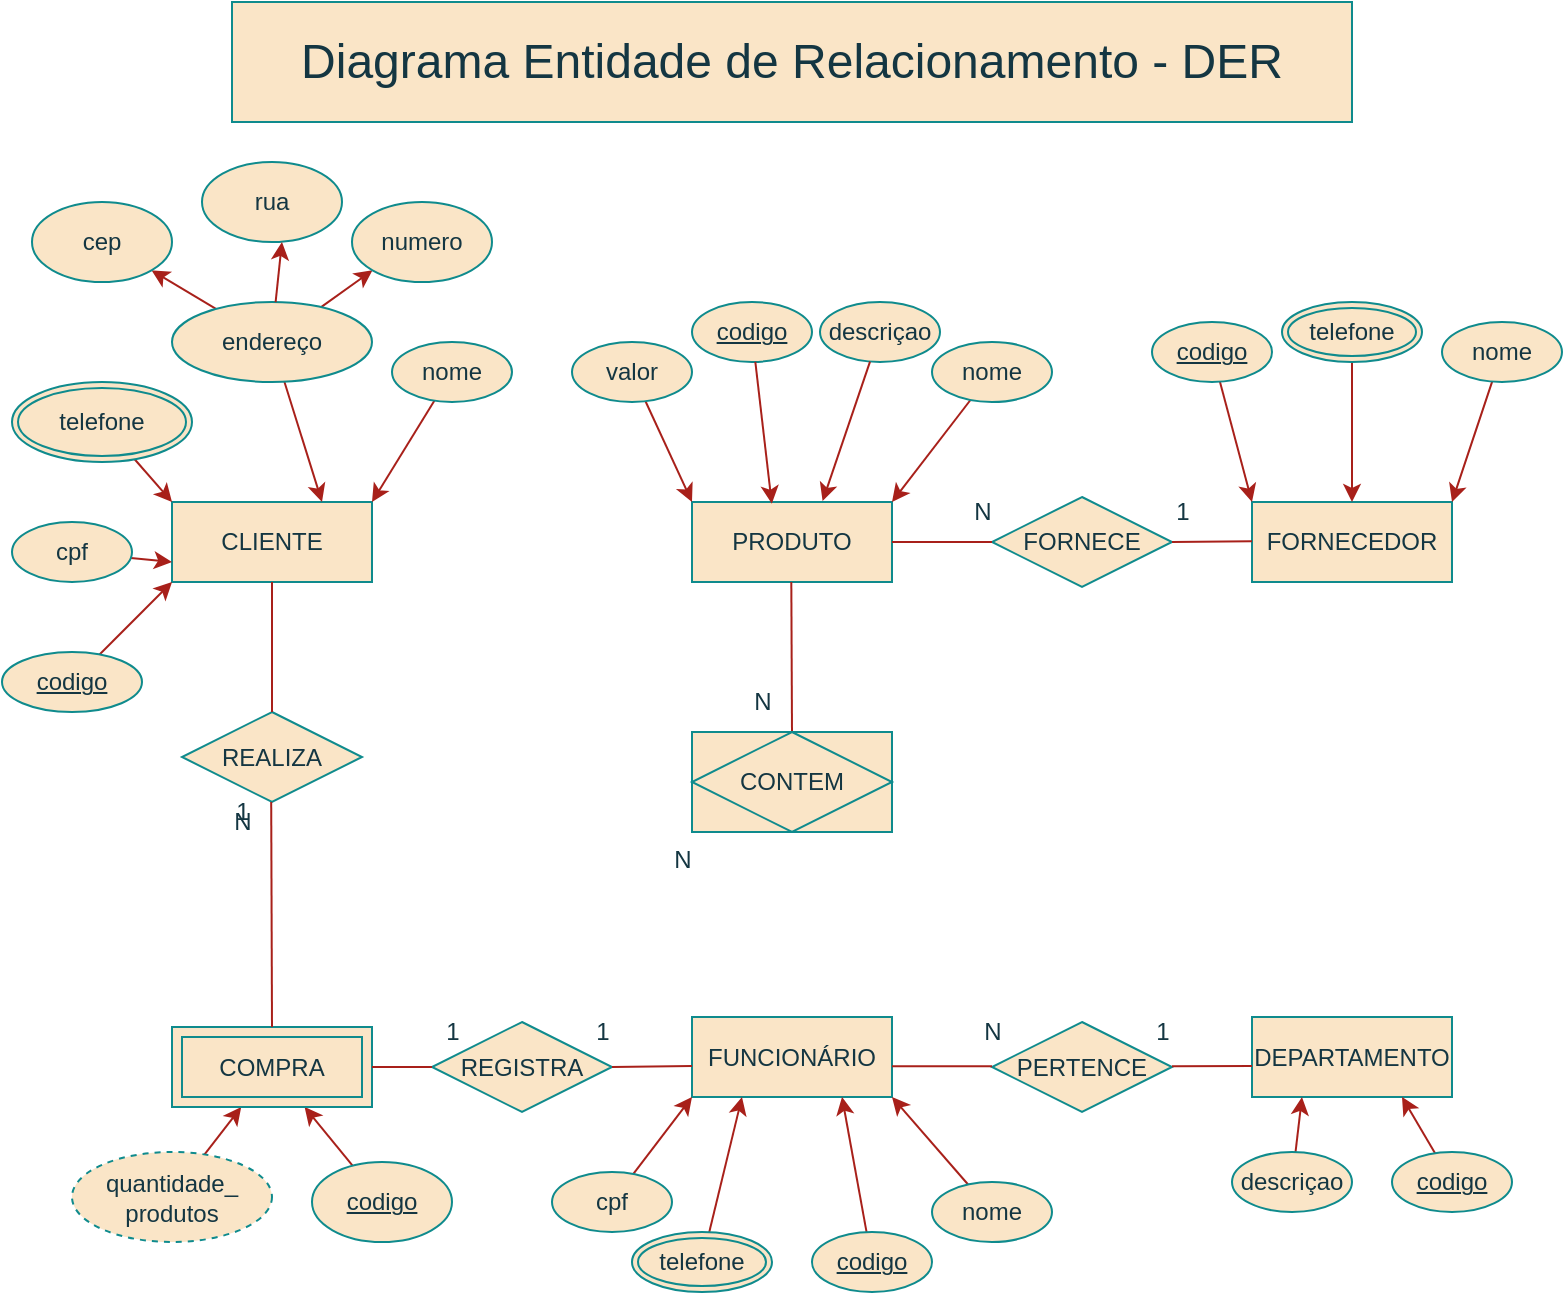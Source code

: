 <mxfile version="22.0.8" type="github">
  <diagram name="Página-1" id="IMEDKM5bIkjh9OdjRMLO">
    <mxGraphModel dx="924" dy="814" grid="1" gridSize="10" guides="1" tooltips="1" connect="1" arrows="1" fold="1" page="1" pageScale="1" pageWidth="827" pageHeight="1169" background="#ffffff" math="0" shadow="0">
      <root>
        <mxCell id="0" />
        <mxCell id="1" parent="0" />
        <mxCell id="KY1i9Dw7RubP44WJ-s88-1" value="DEPARTAMENTO" style="whiteSpace=wrap;html=1;align=center;fillColor=#FAE5C7;fontColor=#143642;rounded=0;labelBackgroundColor=none;strokeColor=#0F8B8D;" parent="1" vertex="1">
          <mxGeometry x="630" y="677.5" width="100" height="40" as="geometry" />
        </mxCell>
        <mxCell id="KY1i9Dw7RubP44WJ-s88-2" value="FUNCIONÁRIO" style="whiteSpace=wrap;html=1;align=center;fontColor=#143642;strokeColor=#0F8B8D;fillColor=#FAE5C7;rounded=0;labelBackgroundColor=none;" parent="1" vertex="1">
          <mxGeometry x="350" y="677.5" width="100" height="40" as="geometry" />
        </mxCell>
        <mxCell id="KY1i9Dw7RubP44WJ-s88-3" value="CLIENTE" style="whiteSpace=wrap;html=1;align=center;fillColor=#FAE5C7;fontColor=#143642;rounded=0;labelBackgroundColor=none;strokeColor=#0F8B8D;" parent="1" vertex="1">
          <mxGeometry x="90" y="420" width="100" height="40" as="geometry" />
        </mxCell>
        <mxCell id="KY1i9Dw7RubP44WJ-s88-4" value="FORNECEDOR" style="whiteSpace=wrap;html=1;align=center;fillColor=#FAE5C7;fontColor=#143642;rounded=0;labelBackgroundColor=none;strokeColor=#0F8B8D;" parent="1" vertex="1">
          <mxGeometry x="630" y="420" width="100" height="40" as="geometry" />
        </mxCell>
        <mxCell id="KY1i9Dw7RubP44WJ-s88-5" value="PRODUTO" style="whiteSpace=wrap;html=1;align=center;fillColor=#FAE5C7;fontColor=#143642;rounded=0;labelBackgroundColor=none;strokeColor=#0F8B8D;" parent="1" vertex="1">
          <mxGeometry x="350" y="420" width="100" height="40" as="geometry" />
        </mxCell>
        <mxCell id="KY1i9Dw7RubP44WJ-s88-57" style="edgeStyle=none;rounded=0;orthogonalLoop=1;jettySize=auto;html=1;entryX=1;entryY=0;entryDx=0;entryDy=0;labelBackgroundColor=none;strokeColor=#A8201A;fontColor=default;" parent="1" source="KY1i9Dw7RubP44WJ-s88-8" target="KY1i9Dw7RubP44WJ-s88-3" edge="1">
          <mxGeometry relative="1" as="geometry" />
        </mxCell>
        <mxCell id="KY1i9Dw7RubP44WJ-s88-8" value="nome" style="ellipse;whiteSpace=wrap;html=1;align=center;rounded=0;labelBackgroundColor=none;fillColor=#FAE5C7;strokeColor=#0F8B8D;fontColor=#143642;" parent="1" vertex="1">
          <mxGeometry x="200" y="340" width="60" height="30" as="geometry" />
        </mxCell>
        <mxCell id="KY1i9Dw7RubP44WJ-s88-78" style="edgeStyle=none;rounded=0;orthogonalLoop=1;jettySize=auto;html=1;entryX=0;entryY=0.75;entryDx=0;entryDy=0;labelBackgroundColor=none;strokeColor=#A8201A;fontColor=default;" parent="1" source="KY1i9Dw7RubP44WJ-s88-10" target="KY1i9Dw7RubP44WJ-s88-3" edge="1">
          <mxGeometry relative="1" as="geometry" />
        </mxCell>
        <mxCell id="KY1i9Dw7RubP44WJ-s88-10" value="cpf" style="ellipse;whiteSpace=wrap;html=1;align=center;rounded=0;labelBackgroundColor=none;fillColor=#FAE5C7;strokeColor=#0F8B8D;fontColor=#143642;" parent="1" vertex="1">
          <mxGeometry x="10" y="430" width="60" height="30" as="geometry" />
        </mxCell>
        <mxCell id="QuL3g3peAoq7LIXX1I4P-8" value="" style="edgeStyle=none;rounded=0;orthogonalLoop=1;jettySize=auto;html=1;labelBackgroundColor=none;strokeColor=#A8201A;fontColor=default;" edge="1" parent="1" source="KY1i9Dw7RubP44WJ-s88-12" target="QuL3g3peAoq7LIXX1I4P-1">
          <mxGeometry relative="1" as="geometry" />
        </mxCell>
        <mxCell id="KY1i9Dw7RubP44WJ-s88-12" value="codigo" style="ellipse;whiteSpace=wrap;html=1;align=center;fontStyle=4;rounded=0;labelBackgroundColor=none;fillColor=#FAE5C7;strokeColor=#0F8B8D;fontColor=#143642;" parent="1" vertex="1">
          <mxGeometry x="160" y="750" width="70" height="40" as="geometry" />
        </mxCell>
        <mxCell id="HXidyp4uJ40P23BWvVWS-1" style="edgeStyle=none;rounded=0;orthogonalLoop=1;jettySize=auto;html=1;entryX=0;entryY=1;entryDx=0;entryDy=0;strokeColor=#A8201A;fontColor=default;fillColor=#FAE5C7;labelBackgroundColor=none;" parent="1" source="KY1i9Dw7RubP44WJ-s88-14" target="KY1i9Dw7RubP44WJ-s88-3" edge="1">
          <mxGeometry relative="1" as="geometry" />
        </mxCell>
        <mxCell id="KY1i9Dw7RubP44WJ-s88-14" value="codigo" style="ellipse;whiteSpace=wrap;html=1;align=center;fontStyle=4;rounded=0;labelBackgroundColor=none;fillColor=#FAE5C7;strokeColor=#0F8B8D;fontColor=#143642;" parent="1" vertex="1">
          <mxGeometry x="5" y="495" width="70" height="30" as="geometry" />
        </mxCell>
        <mxCell id="QuL3g3peAoq7LIXX1I4P-7" value="" style="edgeStyle=none;rounded=0;orthogonalLoop=1;jettySize=auto;html=1;labelBackgroundColor=none;strokeColor=#A8201A;fontColor=default;" edge="1" parent="1" source="KY1i9Dw7RubP44WJ-s88-16" target="QuL3g3peAoq7LIXX1I4P-1">
          <mxGeometry relative="1" as="geometry" />
        </mxCell>
        <mxCell id="KY1i9Dw7RubP44WJ-s88-16" value="quantidade_&lt;br&gt;produtos" style="ellipse;whiteSpace=wrap;html=1;align=center;dashed=1;rounded=0;labelBackgroundColor=none;fillColor=#FAE5C7;strokeColor=#0F8B8D;fontColor=#143642;" parent="1" vertex="1">
          <mxGeometry x="40" y="745" width="100" height="45" as="geometry" />
        </mxCell>
        <mxCell id="KY1i9Dw7RubP44WJ-s88-17" style="edgeStyle=none;rounded=0;orthogonalLoop=1;jettySize=auto;html=1;entryX=0;entryY=0;entryDx=0;entryDy=0;labelBackgroundColor=none;strokeColor=#A8201A;fontColor=default;" parent="1" source="KY1i9Dw7RubP44WJ-s88-18" target="KY1i9Dw7RubP44WJ-s88-3" edge="1">
          <mxGeometry relative="1" as="geometry" />
        </mxCell>
        <mxCell id="KY1i9Dw7RubP44WJ-s88-18" value="telefone" style="ellipse;shape=doubleEllipse;margin=3;whiteSpace=wrap;html=1;align=center;rounded=0;labelBackgroundColor=none;fillColor=#FAE5C7;strokeColor=#0F8B8D;fontColor=#143642;" parent="1" vertex="1">
          <mxGeometry x="10" y="360" width="90" height="40" as="geometry" />
        </mxCell>
        <mxCell id="KY1i9Dw7RubP44WJ-s88-19" style="edgeStyle=none;rounded=0;orthogonalLoop=1;jettySize=auto;html=1;entryX=0.75;entryY=0;entryDx=0;entryDy=0;labelBackgroundColor=none;strokeColor=#A8201A;fontColor=default;" parent="1" source="KY1i9Dw7RubP44WJ-s88-22" target="KY1i9Dw7RubP44WJ-s88-3" edge="1">
          <mxGeometry relative="1" as="geometry" />
        </mxCell>
        <mxCell id="KY1i9Dw7RubP44WJ-s88-20" style="edgeStyle=none;rounded=0;orthogonalLoop=1;jettySize=auto;html=1;entryX=1;entryY=1;entryDx=0;entryDy=0;labelBackgroundColor=none;strokeColor=#A8201A;fontColor=default;" parent="1" source="KY1i9Dw7RubP44WJ-s88-22" target="KY1i9Dw7RubP44WJ-s88-23" edge="1">
          <mxGeometry relative="1" as="geometry" />
        </mxCell>
        <mxCell id="KY1i9Dw7RubP44WJ-s88-21" style="edgeStyle=none;rounded=0;orthogonalLoop=1;jettySize=auto;html=1;entryX=0;entryY=1;entryDx=0;entryDy=0;labelBackgroundColor=none;strokeColor=#A8201A;fontColor=default;" parent="1" source="KY1i9Dw7RubP44WJ-s88-22" target="KY1i9Dw7RubP44WJ-s88-25" edge="1">
          <mxGeometry relative="1" as="geometry" />
        </mxCell>
        <mxCell id="KY1i9Dw7RubP44WJ-s88-22" value="endereço" style="ellipse;whiteSpace=wrap;html=1;align=center;rounded=0;labelBackgroundColor=none;fillColor=#FAE5C7;strokeColor=#0F8B8D;fontColor=#143642;" parent="1" vertex="1">
          <mxGeometry x="90" y="320" width="100" height="40" as="geometry" />
        </mxCell>
        <mxCell id="KY1i9Dw7RubP44WJ-s88-23" value="cep" style="ellipse;whiteSpace=wrap;html=1;align=center;rounded=0;labelBackgroundColor=none;fillColor=#FAE5C7;strokeColor=#0F8B8D;fontColor=#143642;" parent="1" vertex="1">
          <mxGeometry x="20" y="270" width="70" height="40" as="geometry" />
        </mxCell>
        <mxCell id="KY1i9Dw7RubP44WJ-s88-24" value="rua" style="ellipse;whiteSpace=wrap;html=1;align=center;rounded=0;labelBackgroundColor=none;fillColor=#FAE5C7;strokeColor=#0F8B8D;fontColor=#143642;" parent="1" vertex="1">
          <mxGeometry x="105" y="250" width="70" height="40" as="geometry" />
        </mxCell>
        <mxCell id="KY1i9Dw7RubP44WJ-s88-25" value="numero" style="ellipse;whiteSpace=wrap;html=1;align=center;rounded=0;labelBackgroundColor=none;fillColor=#FAE5C7;strokeColor=#0F8B8D;fontColor=#143642;" parent="1" vertex="1">
          <mxGeometry x="180" y="270" width="70" height="40" as="geometry" />
        </mxCell>
        <mxCell id="KY1i9Dw7RubP44WJ-s88-27" value="descriçao" style="ellipse;whiteSpace=wrap;html=1;align=center;fontStyle=0;rounded=0;labelBackgroundColor=none;fillColor=#FAE5C7;strokeColor=#0F8B8D;fontColor=#143642;" parent="1" vertex="1">
          <mxGeometry x="414" y="320" width="60" height="30" as="geometry" />
        </mxCell>
        <mxCell id="KY1i9Dw7RubP44WJ-s88-67" style="edgeStyle=none;rounded=0;orthogonalLoop=1;jettySize=auto;html=1;entryX=0;entryY=0;entryDx=0;entryDy=0;labelBackgroundColor=none;strokeColor=#A8201A;fontColor=default;" parent="1" source="KY1i9Dw7RubP44WJ-s88-29" target="KY1i9Dw7RubP44WJ-s88-5" edge="1">
          <mxGeometry relative="1" as="geometry" />
        </mxCell>
        <mxCell id="KY1i9Dw7RubP44WJ-s88-29" value="valor" style="ellipse;whiteSpace=wrap;html=1;align=center;rounded=0;labelBackgroundColor=none;fillColor=#FAE5C7;strokeColor=#0F8B8D;fontColor=#143642;" parent="1" vertex="1">
          <mxGeometry x="290" y="340" width="60" height="30" as="geometry" />
        </mxCell>
        <mxCell id="KY1i9Dw7RubP44WJ-s88-69" style="edgeStyle=none;rounded=0;orthogonalLoop=1;jettySize=auto;html=1;entryX=1;entryY=0;entryDx=0;entryDy=0;labelBackgroundColor=none;strokeColor=#A8201A;fontColor=default;" parent="1" source="KY1i9Dw7RubP44WJ-s88-31" target="KY1i9Dw7RubP44WJ-s88-5" edge="1">
          <mxGeometry relative="1" as="geometry" />
        </mxCell>
        <mxCell id="KY1i9Dw7RubP44WJ-s88-31" value="nome" style="ellipse;whiteSpace=wrap;html=1;align=center;rounded=0;labelBackgroundColor=none;fillColor=#FAE5C7;strokeColor=#0F8B8D;fontColor=#143642;" parent="1" vertex="1">
          <mxGeometry x="470" y="340" width="60" height="30" as="geometry" />
        </mxCell>
        <mxCell id="KY1i9Dw7RubP44WJ-s88-33" value="codigo" style="ellipse;whiteSpace=wrap;html=1;align=center;fontStyle=4;rounded=0;labelBackgroundColor=none;fillColor=#FAE5C7;strokeColor=#0F8B8D;fontColor=#143642;" parent="1" vertex="1">
          <mxGeometry x="350" y="320" width="60" height="30" as="geometry" />
        </mxCell>
        <mxCell id="KY1i9Dw7RubP44WJ-s88-34" style="edgeStyle=none;rounded=0;orthogonalLoop=1;jettySize=auto;html=1;entryX=0.571;entryY=1;entryDx=0;entryDy=0;entryPerimeter=0;labelBackgroundColor=none;strokeColor=#A8201A;fontColor=default;" parent="1" source="KY1i9Dw7RubP44WJ-s88-22" target="KY1i9Dw7RubP44WJ-s88-24" edge="1">
          <mxGeometry relative="1" as="geometry" />
        </mxCell>
        <mxCell id="KY1i9Dw7RubP44WJ-s88-35" style="edgeStyle=none;rounded=0;orthogonalLoop=1;jettySize=auto;html=1;entryX=1;entryY=1;entryDx=0;entryDy=0;labelBackgroundColor=none;strokeColor=#A8201A;fontColor=default;" parent="1" source="KY1i9Dw7RubP44WJ-s88-36" target="KY1i9Dw7RubP44WJ-s88-2" edge="1">
          <mxGeometry relative="1" as="geometry" />
        </mxCell>
        <mxCell id="KY1i9Dw7RubP44WJ-s88-36" value="nome" style="ellipse;whiteSpace=wrap;html=1;align=center;rounded=0;labelBackgroundColor=none;fillColor=#FAE5C7;strokeColor=#0F8B8D;fontColor=#143642;" parent="1" vertex="1">
          <mxGeometry x="470" y="760" width="60" height="30" as="geometry" />
        </mxCell>
        <mxCell id="KY1i9Dw7RubP44WJ-s88-83" style="edgeStyle=none;rounded=0;orthogonalLoop=1;jettySize=auto;html=1;entryX=0.75;entryY=1;entryDx=0;entryDy=0;labelBackgroundColor=none;strokeColor=#A8201A;fontColor=default;" parent="1" source="KY1i9Dw7RubP44WJ-s88-38" target="KY1i9Dw7RubP44WJ-s88-2" edge="1">
          <mxGeometry relative="1" as="geometry" />
        </mxCell>
        <mxCell id="KY1i9Dw7RubP44WJ-s88-38" value="codigo" style="ellipse;whiteSpace=wrap;html=1;align=center;fontStyle=4;rounded=0;labelBackgroundColor=none;fillColor=#FAE5C7;strokeColor=#0F8B8D;fontColor=#143642;" parent="1" vertex="1">
          <mxGeometry x="410" y="785" width="60" height="30" as="geometry" />
        </mxCell>
        <mxCell id="KY1i9Dw7RubP44WJ-s88-39" style="edgeStyle=none;rounded=0;orthogonalLoop=1;jettySize=auto;html=1;entryX=0;entryY=1;entryDx=0;entryDy=0;labelBackgroundColor=none;strokeColor=#A8201A;fontColor=default;" parent="1" source="KY1i9Dw7RubP44WJ-s88-40" target="KY1i9Dw7RubP44WJ-s88-2" edge="1">
          <mxGeometry relative="1" as="geometry" />
        </mxCell>
        <mxCell id="KY1i9Dw7RubP44WJ-s88-40" value="cpf" style="ellipse;whiteSpace=wrap;html=1;align=center;rounded=0;labelBackgroundColor=none;fillColor=#FAE5C7;strokeColor=#0F8B8D;fontColor=#143642;" parent="1" vertex="1">
          <mxGeometry x="280" y="755" width="60" height="30" as="geometry" />
        </mxCell>
        <mxCell id="KY1i9Dw7RubP44WJ-s88-82" style="edgeStyle=none;rounded=0;orthogonalLoop=1;jettySize=auto;html=1;entryX=0.25;entryY=1;entryDx=0;entryDy=0;labelBackgroundColor=none;strokeColor=#A8201A;fontColor=default;" parent="1" source="KY1i9Dw7RubP44WJ-s88-42" target="KY1i9Dw7RubP44WJ-s88-2" edge="1">
          <mxGeometry relative="1" as="geometry" />
        </mxCell>
        <mxCell id="KY1i9Dw7RubP44WJ-s88-42" value="telefone" style="ellipse;shape=doubleEllipse;margin=3;whiteSpace=wrap;html=1;align=center;rounded=0;labelBackgroundColor=none;fillColor=#FAE5C7;strokeColor=#0F8B8D;fontColor=#143642;" parent="1" vertex="1">
          <mxGeometry x="320" y="785" width="70" height="30" as="geometry" />
        </mxCell>
        <mxCell id="KY1i9Dw7RubP44WJ-s88-76" style="edgeStyle=none;rounded=0;orthogonalLoop=1;jettySize=auto;html=1;entryX=0;entryY=0;entryDx=0;entryDy=0;labelBackgroundColor=none;strokeColor=#A8201A;fontColor=default;" parent="1" source="KY1i9Dw7RubP44WJ-s88-44" target="KY1i9Dw7RubP44WJ-s88-4" edge="1">
          <mxGeometry relative="1" as="geometry" />
        </mxCell>
        <mxCell id="KY1i9Dw7RubP44WJ-s88-44" value="codigo" style="ellipse;whiteSpace=wrap;html=1;align=center;fontStyle=4;rounded=0;labelBackgroundColor=none;fillColor=#FAE5C7;strokeColor=#0F8B8D;fontColor=#143642;" parent="1" vertex="1">
          <mxGeometry x="580" y="330" width="60" height="30" as="geometry" />
        </mxCell>
        <mxCell id="KY1i9Dw7RubP44WJ-s88-74" style="edgeStyle=none;rounded=0;orthogonalLoop=1;jettySize=auto;html=1;entryX=1;entryY=0;entryDx=0;entryDy=0;labelBackgroundColor=none;strokeColor=#A8201A;fontColor=default;" parent="1" source="KY1i9Dw7RubP44WJ-s88-46" target="KY1i9Dw7RubP44WJ-s88-4" edge="1">
          <mxGeometry relative="1" as="geometry" />
        </mxCell>
        <mxCell id="KY1i9Dw7RubP44WJ-s88-46" value="nome" style="ellipse;whiteSpace=wrap;html=1;align=center;rounded=0;labelBackgroundColor=none;fillColor=#FAE5C7;strokeColor=#0F8B8D;fontColor=#143642;" parent="1" vertex="1">
          <mxGeometry x="725" y="330" width="60" height="30" as="geometry" />
        </mxCell>
        <mxCell id="KY1i9Dw7RubP44WJ-s88-75" style="edgeStyle=none;rounded=0;orthogonalLoop=1;jettySize=auto;html=1;entryX=0.5;entryY=0;entryDx=0;entryDy=0;labelBackgroundColor=none;strokeColor=#A8201A;fontColor=default;" parent="1" source="KY1i9Dw7RubP44WJ-s88-48" target="KY1i9Dw7RubP44WJ-s88-4" edge="1">
          <mxGeometry relative="1" as="geometry" />
        </mxCell>
        <mxCell id="KY1i9Dw7RubP44WJ-s88-48" value="telefone" style="ellipse;shape=doubleEllipse;margin=3;whiteSpace=wrap;html=1;align=center;rounded=0;labelBackgroundColor=none;fillColor=#FAE5C7;strokeColor=#0F8B8D;fontColor=#143642;" parent="1" vertex="1">
          <mxGeometry x="645" y="320" width="70" height="30" as="geometry" />
        </mxCell>
        <mxCell id="KY1i9Dw7RubP44WJ-s88-49" style="edgeStyle=none;rounded=0;orthogonalLoop=1;jettySize=auto;html=1;entryX=0.25;entryY=1;entryDx=0;entryDy=0;labelBackgroundColor=none;strokeColor=#A8201A;fontColor=default;" parent="1" source="KY1i9Dw7RubP44WJ-s88-50" target="KY1i9Dw7RubP44WJ-s88-1" edge="1">
          <mxGeometry relative="1" as="geometry" />
        </mxCell>
        <mxCell id="KY1i9Dw7RubP44WJ-s88-50" value="descriçao" style="ellipse;whiteSpace=wrap;html=1;align=center;rounded=0;labelBackgroundColor=none;fillColor=#FAE5C7;strokeColor=#0F8B8D;fontColor=#143642;" parent="1" vertex="1">
          <mxGeometry x="620" y="745" width="60" height="30" as="geometry" />
        </mxCell>
        <mxCell id="KY1i9Dw7RubP44WJ-s88-51" style="edgeStyle=none;rounded=0;orthogonalLoop=1;jettySize=auto;html=1;entryX=0.75;entryY=1;entryDx=0;entryDy=0;labelBackgroundColor=none;strokeColor=#A8201A;fontColor=default;" parent="1" source="KY1i9Dw7RubP44WJ-s88-52" target="KY1i9Dw7RubP44WJ-s88-1" edge="1">
          <mxGeometry relative="1" as="geometry" />
        </mxCell>
        <mxCell id="KY1i9Dw7RubP44WJ-s88-52" value="codigo" style="ellipse;whiteSpace=wrap;html=1;align=center;fontStyle=4;rounded=0;labelBackgroundColor=none;fillColor=#FAE5C7;strokeColor=#0F8B8D;fontColor=#143642;" parent="1" vertex="1">
          <mxGeometry x="700" y="745" width="60" height="30" as="geometry" />
        </mxCell>
        <mxCell id="KY1i9Dw7RubP44WJ-s88-62" value="REALIZA" style="shape=rhombus;perimeter=rhombusPerimeter;whiteSpace=wrap;html=1;align=center;strokeColor=#0F8B8D;fontColor=#143642;fillColor=#FAE5C7;rotation=0;rounded=0;labelBackgroundColor=none;" parent="1" vertex="1">
          <mxGeometry x="95" y="525" width="90" height="45" as="geometry" />
        </mxCell>
        <mxCell id="KY1i9Dw7RubP44WJ-s88-63" value="FORNECE" style="shape=rhombus;perimeter=rhombusPerimeter;whiteSpace=wrap;html=1;align=center;strokeColor=#0F8B8D;fontColor=#143642;fillColor=#FAE5C7;rotation=0;rounded=0;labelBackgroundColor=none;" parent="1" vertex="1">
          <mxGeometry x="500" y="417.5" width="90" height="45" as="geometry" />
        </mxCell>
        <mxCell id="KY1i9Dw7RubP44WJ-s88-64" value="PERTENCE" style="shape=rhombus;perimeter=rhombusPerimeter;whiteSpace=wrap;html=1;align=center;strokeColor=#0F8B8D;fontColor=#143642;fillColor=#FAE5C7;rotation=0;rounded=0;labelBackgroundColor=none;" parent="1" vertex="1">
          <mxGeometry x="500" y="680" width="90" height="45" as="geometry" />
        </mxCell>
        <mxCell id="KY1i9Dw7RubP44WJ-s88-65" value="REGISTRA" style="shape=rhombus;perimeter=rhombusPerimeter;whiteSpace=wrap;html=1;align=center;strokeColor=#0F8B8D;fontColor=#143642;fillColor=#FAE5C7;rotation=0;rounded=0;labelBackgroundColor=none;" parent="1" vertex="1">
          <mxGeometry x="220" y="680" width="90" height="45" as="geometry" />
        </mxCell>
        <mxCell id="KY1i9Dw7RubP44WJ-s88-71" style="edgeStyle=none;rounded=0;orthogonalLoop=1;jettySize=auto;html=1;entryX=0.399;entryY=0.021;entryDx=0;entryDy=0;entryPerimeter=0;labelBackgroundColor=none;strokeColor=#A8201A;fontColor=default;" parent="1" source="KY1i9Dw7RubP44WJ-s88-33" target="KY1i9Dw7RubP44WJ-s88-5" edge="1">
          <mxGeometry relative="1" as="geometry" />
        </mxCell>
        <mxCell id="KY1i9Dw7RubP44WJ-s88-72" style="edgeStyle=none;rounded=0;orthogonalLoop=1;jettySize=auto;html=1;entryX=0.653;entryY=-0.011;entryDx=0;entryDy=0;entryPerimeter=0;labelBackgroundColor=none;strokeColor=#A8201A;fontColor=default;" parent="1" source="KY1i9Dw7RubP44WJ-s88-27" target="KY1i9Dw7RubP44WJ-s88-5" edge="1">
          <mxGeometry relative="1" as="geometry" />
        </mxCell>
        <mxCell id="KY1i9Dw7RubP44WJ-s88-85" value="" style="endArrow=none;html=1;rounded=0;entryX=0.5;entryY=0;entryDx=0;entryDy=0;exitX=0.5;exitY=1;exitDx=0;exitDy=0;labelBackgroundColor=none;strokeColor=#A8201A;fontColor=default;" parent="1" source="KY1i9Dw7RubP44WJ-s88-3" target="KY1i9Dw7RubP44WJ-s88-62" edge="1">
          <mxGeometry relative="1" as="geometry">
            <mxPoint x="40" y="550" as="sourcePoint" />
            <mxPoint x="200" y="550" as="targetPoint" />
          </mxGeometry>
        </mxCell>
        <mxCell id="KY1i9Dw7RubP44WJ-s88-89" value="" style="endArrow=none;html=1;rounded=0;entryX=0.5;entryY=0;entryDx=0;entryDy=0;exitX=0.5;exitY=1;exitDx=0;exitDy=0;labelBackgroundColor=none;strokeColor=#A8201A;fontColor=default;" parent="1" target="HXidyp4uJ40P23BWvVWS-10" edge="1">
          <mxGeometry relative="1" as="geometry">
            <mxPoint x="399.66" y="460" as="sourcePoint" />
            <mxPoint x="399.66" y="580" as="targetPoint" />
          </mxGeometry>
        </mxCell>
        <mxCell id="HXidyp4uJ40P23BWvVWS-2" value="" style="endArrow=none;html=1;rounded=0;strokeColor=#A8201A;fontColor=default;fillColor=#FAE5C7;labelBackgroundColor=none;" parent="1" edge="1">
          <mxGeometry relative="1" as="geometry">
            <mxPoint x="450" y="440" as="sourcePoint" />
            <mxPoint x="500" y="440" as="targetPoint" />
          </mxGeometry>
        </mxCell>
        <mxCell id="HXidyp4uJ40P23BWvVWS-3" value="" style="endArrow=none;html=1;rounded=0;strokeColor=#A8201A;fontColor=default;fillColor=#FAE5C7;exitX=1;exitY=0.5;exitDx=0;exitDy=0;labelBackgroundColor=none;" parent="1" source="KY1i9Dw7RubP44WJ-s88-63" edge="1">
          <mxGeometry relative="1" as="geometry">
            <mxPoint x="600" y="440" as="sourcePoint" />
            <mxPoint x="630" y="439.58" as="targetPoint" />
          </mxGeometry>
        </mxCell>
        <mxCell id="HXidyp4uJ40P23BWvVWS-4" value="" style="endArrow=none;html=1;rounded=0;strokeColor=#A8201A;fontColor=default;fillColor=#FAE5C7;labelBackgroundColor=none;" parent="1" edge="1">
          <mxGeometry relative="1" as="geometry">
            <mxPoint x="450" y="702.08" as="sourcePoint" />
            <mxPoint x="500" y="702.08" as="targetPoint" />
          </mxGeometry>
        </mxCell>
        <mxCell id="HXidyp4uJ40P23BWvVWS-6" value="" style="endArrow=none;html=1;rounded=0;strokeColor=#A8201A;fontColor=default;fillColor=#FAE5C7;labelBackgroundColor=none;" parent="1" edge="1">
          <mxGeometry relative="1" as="geometry">
            <mxPoint x="590" y="702.08" as="sourcePoint" />
            <mxPoint x="630" y="702" as="targetPoint" />
          </mxGeometry>
        </mxCell>
        <mxCell id="HXidyp4uJ40P23BWvVWS-8" value="" style="endArrow=none;html=1;rounded=0;strokeColor=#A8201A;fontColor=default;fillColor=#FAE5C7;exitX=1;exitY=0.5;exitDx=0;exitDy=0;labelBackgroundColor=none;" parent="1" source="KY1i9Dw7RubP44WJ-s88-65" edge="1">
          <mxGeometry relative="1" as="geometry">
            <mxPoint x="310" y="700" as="sourcePoint" />
            <mxPoint x="350" y="702" as="targetPoint" />
          </mxGeometry>
        </mxCell>
        <mxCell id="HXidyp4uJ40P23BWvVWS-10" value="CONTEM" style="shape=associativeEntity;whiteSpace=wrap;html=1;align=center;strokeColor=#0F8B8D;fontColor=#143642;fillColor=#FAE5C7;fontSize=12;rounded=0;labelBackgroundColor=none;" parent="1" vertex="1">
          <mxGeometry x="350" y="535" width="100" height="50" as="geometry" />
        </mxCell>
        <mxCell id="HXidyp4uJ40P23BWvVWS-15" value="N" style="text;html=1;align=center;verticalAlign=middle;resizable=0;points=[];autosize=1;strokeColor=none;fillColor=none;fontColor=#143642;rounded=0;labelBackgroundColor=none;" parent="1" vertex="1">
          <mxGeometry x="110" y="565" width="30" height="30" as="geometry" />
        </mxCell>
        <mxCell id="HXidyp4uJ40P23BWvVWS-16" value="1" style="text;html=1;align=center;verticalAlign=middle;resizable=0;points=[];autosize=1;strokeColor=none;fillColor=none;fontColor=#143642;rounded=0;labelBackgroundColor=none;" parent="1" vertex="1">
          <mxGeometry x="110" y="560" width="30" height="30" as="geometry" />
        </mxCell>
        <mxCell id="HXidyp4uJ40P23BWvVWS-17" value="N" style="text;html=1;align=center;verticalAlign=middle;resizable=0;points=[];autosize=1;strokeColor=none;fillColor=none;fontColor=#143642;rounded=0;labelBackgroundColor=none;" parent="1" vertex="1">
          <mxGeometry x="330" y="584" width="30" height="30" as="geometry" />
        </mxCell>
        <mxCell id="HXidyp4uJ40P23BWvVWS-18" value="N" style="text;html=1;align=center;verticalAlign=middle;resizable=0;points=[];autosize=1;strokeColor=none;fillColor=none;fontColor=#143642;rounded=0;labelBackgroundColor=none;" parent="1" vertex="1">
          <mxGeometry x="370" y="505" width="30" height="30" as="geometry" />
        </mxCell>
        <mxCell id="HXidyp4uJ40P23BWvVWS-19" value="1" style="text;html=1;align=center;verticalAlign=middle;resizable=0;points=[];autosize=1;strokeColor=none;fillColor=none;fontColor=#143642;rounded=0;labelBackgroundColor=none;" parent="1" vertex="1">
          <mxGeometry x="215" y="670" width="30" height="30" as="geometry" />
        </mxCell>
        <mxCell id="HXidyp4uJ40P23BWvVWS-20" value="1" style="text;html=1;align=center;verticalAlign=middle;resizable=0;points=[];autosize=1;strokeColor=none;fillColor=none;fontColor=#143642;rounded=0;labelBackgroundColor=none;" parent="1" vertex="1">
          <mxGeometry x="290" y="670" width="30" height="30" as="geometry" />
        </mxCell>
        <mxCell id="HXidyp4uJ40P23BWvVWS-21" value="1" style="text;html=1;align=center;verticalAlign=middle;resizable=0;points=[];autosize=1;strokeColor=none;fillColor=none;fontColor=#143642;rounded=0;labelBackgroundColor=none;" parent="1" vertex="1">
          <mxGeometry x="570" y="670" width="30" height="30" as="geometry" />
        </mxCell>
        <mxCell id="HXidyp4uJ40P23BWvVWS-22" value="N" style="text;html=1;align=center;verticalAlign=middle;resizable=0;points=[];autosize=1;strokeColor=none;fillColor=none;fontColor=#143642;rounded=0;labelBackgroundColor=none;" parent="1" vertex="1">
          <mxGeometry x="485" y="670" width="30" height="30" as="geometry" />
        </mxCell>
        <mxCell id="HXidyp4uJ40P23BWvVWS-23" value="1" style="text;html=1;align=center;verticalAlign=middle;resizable=0;points=[];autosize=1;strokeColor=none;fillColor=none;fontColor=#143642;rounded=0;labelBackgroundColor=none;" parent="1" vertex="1">
          <mxGeometry x="580" y="410" width="30" height="30" as="geometry" />
        </mxCell>
        <mxCell id="HXidyp4uJ40P23BWvVWS-24" value="N" style="text;html=1;align=center;verticalAlign=middle;resizable=0;points=[];autosize=1;strokeColor=none;fillColor=none;fontColor=#143642;rounded=0;labelBackgroundColor=none;" parent="1" vertex="1">
          <mxGeometry x="480" y="410" width="30" height="30" as="geometry" />
        </mxCell>
        <mxCell id="NF0EuQL70JZTD8paq504-1" value="&lt;font style=&quot;font-size: 24px;&quot;&gt;Diagrama Entidade de Relacionamento - DER&lt;/font&gt;" style="rounded=0;whiteSpace=wrap;html=1;fontSize=24;fontStyle=0;horizontal=1;fillColor=#FAE5C7;strokeColor=#0F8B8D;labelBackgroundColor=none;fontColor=#143642;" parent="1" vertex="1">
          <mxGeometry x="120" y="170" width="560" height="60" as="geometry" />
        </mxCell>
        <mxCell id="QuL3g3peAoq7LIXX1I4P-1" value="COMPRA" style="shape=ext;margin=3;double=1;whiteSpace=wrap;html=1;align=center;labelBackgroundColor=none;fillColor=#FAE5C7;strokeColor=#0F8B8D;fontColor=#143642;" vertex="1" parent="1">
          <mxGeometry x="90" y="682.5" width="100" height="40" as="geometry" />
        </mxCell>
        <mxCell id="QuL3g3peAoq7LIXX1I4P-4" value="" style="endArrow=none;html=1;rounded=0;entryX=0;entryY=0.5;entryDx=0;entryDy=0;exitX=1;exitY=0.5;exitDx=0;exitDy=0;labelBackgroundColor=none;strokeColor=#A8201A;fontColor=default;" edge="1" parent="1" source="QuL3g3peAoq7LIXX1I4P-1" target="KY1i9Dw7RubP44WJ-s88-65">
          <mxGeometry relative="1" as="geometry">
            <mxPoint x="210" y="640" as="sourcePoint" />
            <mxPoint x="210" y="705" as="targetPoint" />
          </mxGeometry>
        </mxCell>
        <mxCell id="QuL3g3peAoq7LIXX1I4P-5" value="" style="endArrow=none;html=1;rounded=0;entryX=0.5;entryY=0;entryDx=0;entryDy=0;exitX=0.5;exitY=1;exitDx=0;exitDy=0;labelBackgroundColor=none;strokeColor=#A8201A;fontColor=default;" edge="1" parent="1" target="QuL3g3peAoq7LIXX1I4P-1">
          <mxGeometry relative="1" as="geometry">
            <mxPoint x="139.6" y="570" as="sourcePoint" />
            <mxPoint x="139.6" y="635" as="targetPoint" />
          </mxGeometry>
        </mxCell>
      </root>
    </mxGraphModel>
  </diagram>
</mxfile>
